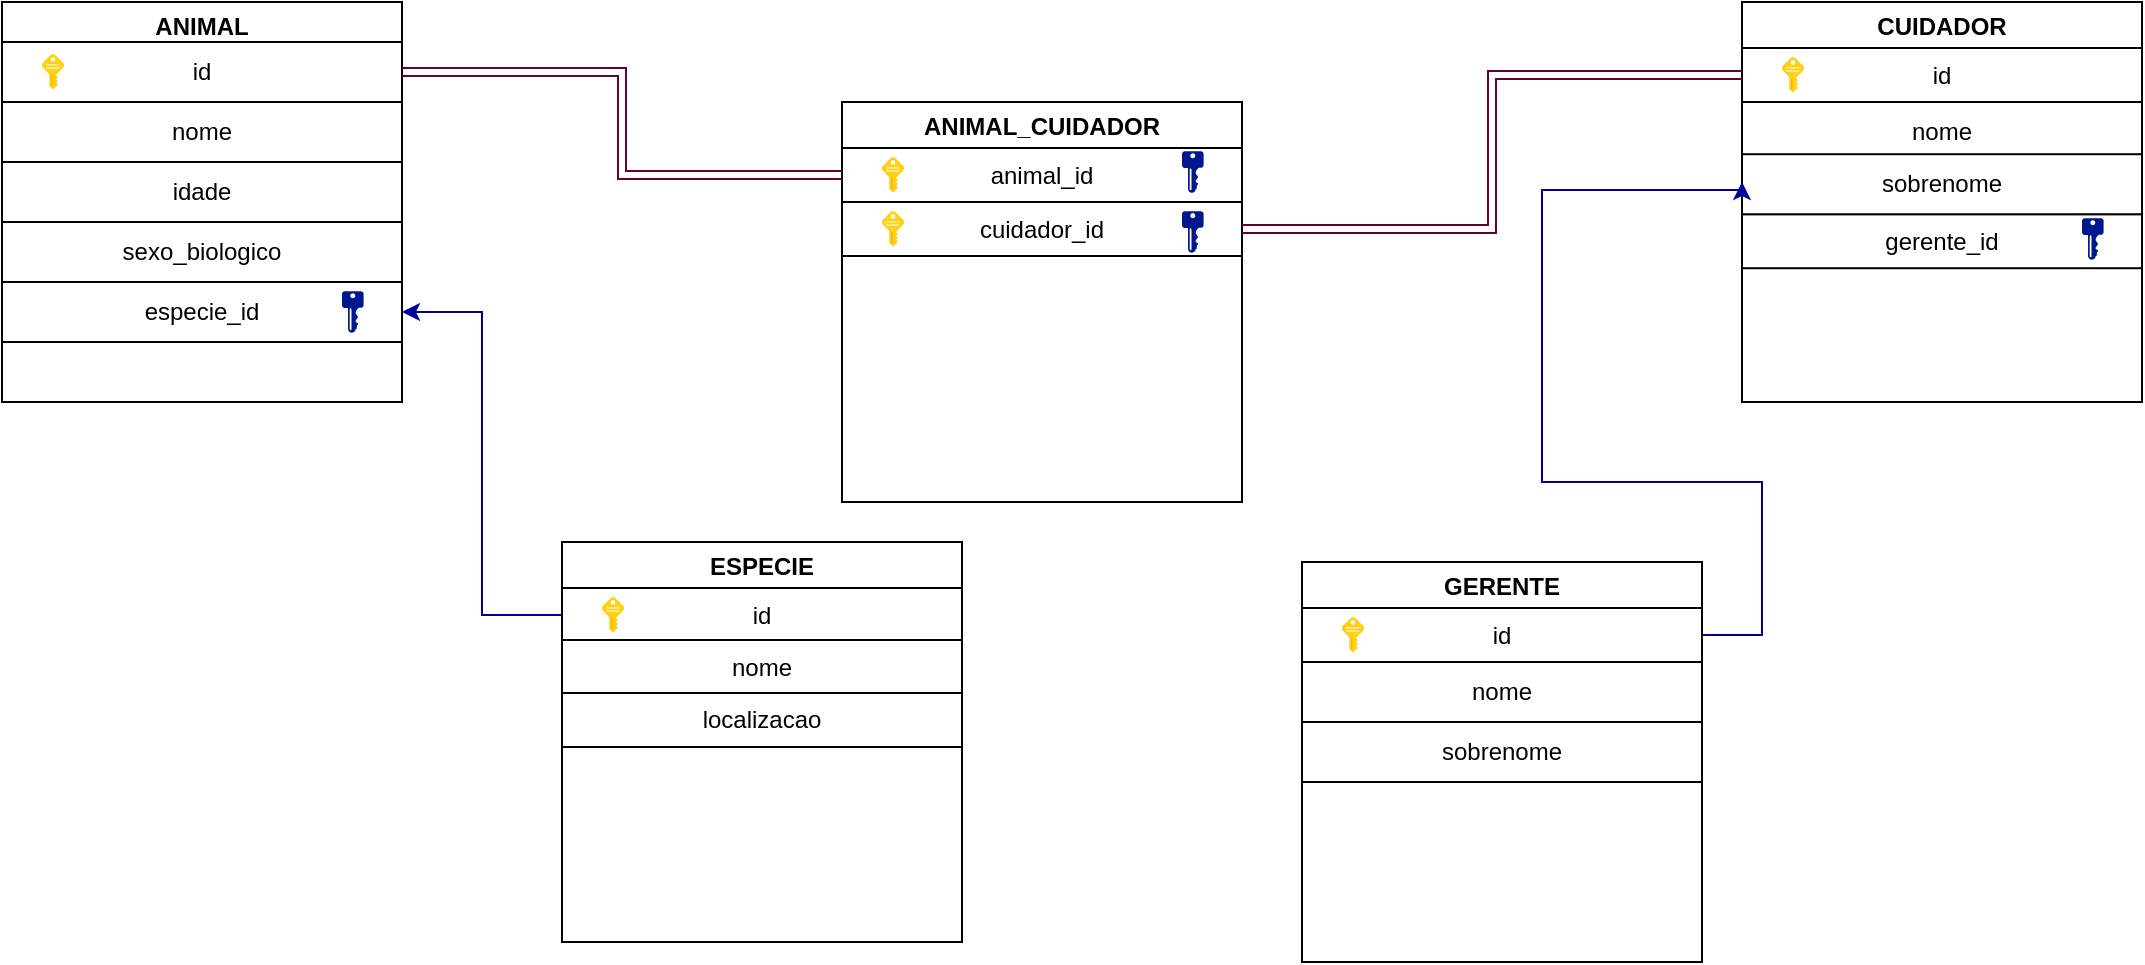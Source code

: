 <mxfile version="20.1.4" type="github">
  <diagram id="xqRSgT5QblgiyWdLd9_h" name="Página-1">
    <mxGraphModel dx="2127" dy="461" grid="1" gridSize="10" guides="1" tooltips="1" connect="1" arrows="1" fold="1" page="1" pageScale="1" pageWidth="827" pageHeight="1169" math="0" shadow="0">
      <root>
        <mxCell id="0" />
        <mxCell id="1" parent="0" />
        <mxCell id="T0Opw6EWIulEm3wfmYtk-1" value="ANIMAL" style="swimlane;" vertex="1" parent="1">
          <mxGeometry x="-120" y="10" width="200" height="200" as="geometry" />
        </mxCell>
        <mxCell id="T0Opw6EWIulEm3wfmYtk-3" value="id" style="rounded=0;whiteSpace=wrap;html=1;" vertex="1" parent="T0Opw6EWIulEm3wfmYtk-1">
          <mxGeometry y="20" width="200" height="30" as="geometry" />
        </mxCell>
        <mxCell id="T0Opw6EWIulEm3wfmYtk-4" value="nome" style="rounded=0;whiteSpace=wrap;html=1;" vertex="1" parent="T0Opw6EWIulEm3wfmYtk-1">
          <mxGeometry y="50" width="200" height="30" as="geometry" />
        </mxCell>
        <mxCell id="T0Opw6EWIulEm3wfmYtk-7" value="idade" style="rounded=0;whiteSpace=wrap;html=1;" vertex="1" parent="T0Opw6EWIulEm3wfmYtk-1">
          <mxGeometry y="80" width="200" height="30" as="geometry" />
        </mxCell>
        <mxCell id="T0Opw6EWIulEm3wfmYtk-6" value="sexo_biologico" style="rounded=0;whiteSpace=wrap;html=1;" vertex="1" parent="T0Opw6EWIulEm3wfmYtk-1">
          <mxGeometry y="110" width="200" height="30" as="geometry" />
        </mxCell>
        <mxCell id="T0Opw6EWIulEm3wfmYtk-5" value="especie_id" style="rounded=0;whiteSpace=wrap;html=1;" vertex="1" parent="T0Opw6EWIulEm3wfmYtk-1">
          <mxGeometry y="140" width="200" height="30" as="geometry" />
        </mxCell>
        <mxCell id="T0Opw6EWIulEm3wfmYtk-14" value="" style="sketch=0;aspect=fixed;html=1;points=[];align=center;image;fontSize=12;image=img/lib/mscae/Key.svg;" vertex="1" parent="T0Opw6EWIulEm3wfmYtk-1">
          <mxGeometry x="20" y="26.13" width="11" height="17.74" as="geometry" />
        </mxCell>
        <mxCell id="T0Opw6EWIulEm3wfmYtk-37" value="" style="sketch=0;aspect=fixed;pointerEvents=1;shadow=0;dashed=0;html=1;strokeColor=none;labelPosition=center;verticalLabelPosition=bottom;verticalAlign=top;align=center;fillColor=#00188D;shape=mxgraph.mscae.enterprise.key_permissions" vertex="1" parent="T0Opw6EWIulEm3wfmYtk-1">
          <mxGeometry x="170" y="144.61" width="10.8" height="20.77" as="geometry" />
        </mxCell>
        <mxCell id="T0Opw6EWIulEm3wfmYtk-2" value="CUIDADOR" style="swimlane;" vertex="1" parent="1">
          <mxGeometry x="750" y="10" width="200" height="200" as="geometry" />
        </mxCell>
        <mxCell id="T0Opw6EWIulEm3wfmYtk-12" value="id" style="rounded=0;whiteSpace=wrap;html=1;" vertex="1" parent="T0Opw6EWIulEm3wfmYtk-2">
          <mxGeometry y="23" width="200" height="27" as="geometry" />
        </mxCell>
        <mxCell id="T0Opw6EWIulEm3wfmYtk-19" value="" style="sketch=0;aspect=fixed;html=1;points=[];align=center;image;fontSize=12;image=img/lib/mscae/Key.svg;" vertex="1" parent="T0Opw6EWIulEm3wfmYtk-2">
          <mxGeometry x="20" y="27.63" width="11" height="17.74" as="geometry" />
        </mxCell>
        <mxCell id="T0Opw6EWIulEm3wfmYtk-29" value="nome" style="rounded=0;whiteSpace=wrap;html=1;" vertex="1" parent="T0Opw6EWIulEm3wfmYtk-2">
          <mxGeometry y="50" width="200" height="30" as="geometry" />
        </mxCell>
        <mxCell id="T0Opw6EWIulEm3wfmYtk-34" value="gerente_id" style="rounded=0;whiteSpace=wrap;html=1;" vertex="1" parent="T0Opw6EWIulEm3wfmYtk-2">
          <mxGeometry y="106.11" width="200" height="27" as="geometry" />
        </mxCell>
        <mxCell id="T0Opw6EWIulEm3wfmYtk-36" value="" style="sketch=0;aspect=fixed;pointerEvents=1;shadow=0;dashed=0;html=1;strokeColor=none;labelPosition=center;verticalLabelPosition=bottom;verticalAlign=top;align=center;fillColor=#00188D;shape=mxgraph.mscae.enterprise.key_permissions" vertex="1" parent="T0Opw6EWIulEm3wfmYtk-2">
          <mxGeometry x="170" y="108.11" width="10.8" height="20.77" as="geometry" />
        </mxCell>
        <mxCell id="T0Opw6EWIulEm3wfmYtk-39" value="sobrenome" style="rounded=0;whiteSpace=wrap;html=1;" vertex="1" parent="T0Opw6EWIulEm3wfmYtk-2">
          <mxGeometry y="76.11" width="200" height="30" as="geometry" />
        </mxCell>
        <mxCell id="T0Opw6EWIulEm3wfmYtk-8" value="ESPECIE" style="swimlane;" vertex="1" parent="1">
          <mxGeometry x="160" y="280" width="200" height="200" as="geometry" />
        </mxCell>
        <mxCell id="T0Opw6EWIulEm3wfmYtk-9" value="id" style="rounded=0;whiteSpace=wrap;html=1;" vertex="1" parent="T0Opw6EWIulEm3wfmYtk-8">
          <mxGeometry y="23" width="200" height="27" as="geometry" />
        </mxCell>
        <mxCell id="T0Opw6EWIulEm3wfmYtk-10" value="nome" style="rounded=0;whiteSpace=wrap;html=1;" vertex="1" parent="T0Opw6EWIulEm3wfmYtk-8">
          <mxGeometry y="49" width="200" height="27" as="geometry" />
        </mxCell>
        <mxCell id="T0Opw6EWIulEm3wfmYtk-11" value="localizacao" style="rounded=0;whiteSpace=wrap;html=1;" vertex="1" parent="T0Opw6EWIulEm3wfmYtk-8">
          <mxGeometry y="75.5" width="200" height="27" as="geometry" />
        </mxCell>
        <mxCell id="T0Opw6EWIulEm3wfmYtk-18" value="" style="sketch=0;aspect=fixed;html=1;points=[];align=center;image;fontSize=12;image=img/lib/mscae/Key.svg;" vertex="1" parent="T0Opw6EWIulEm3wfmYtk-8">
          <mxGeometry x="20" y="27.63" width="11" height="17.74" as="geometry" />
        </mxCell>
        <mxCell id="T0Opw6EWIulEm3wfmYtk-13" style="edgeStyle=orthogonalEdgeStyle;rounded=0;orthogonalLoop=1;jettySize=auto;html=1;exitX=0;exitY=0.5;exitDx=0;exitDy=0;entryX=1;entryY=0.5;entryDx=0;entryDy=0;strokeColor=#000099;" edge="1" parent="1" source="T0Opw6EWIulEm3wfmYtk-9" target="T0Opw6EWIulEm3wfmYtk-5">
          <mxGeometry relative="1" as="geometry" />
        </mxCell>
        <mxCell id="T0Opw6EWIulEm3wfmYtk-20" value="ANIMAL_CUIDADOR" style="swimlane;" vertex="1" parent="1">
          <mxGeometry x="300" y="60" width="200" height="200" as="geometry" />
        </mxCell>
        <mxCell id="T0Opw6EWIulEm3wfmYtk-21" value="animal_id" style="rounded=0;whiteSpace=wrap;html=1;" vertex="1" parent="T0Opw6EWIulEm3wfmYtk-20">
          <mxGeometry y="23" width="200" height="27" as="geometry" />
        </mxCell>
        <mxCell id="T0Opw6EWIulEm3wfmYtk-22" value="" style="sketch=0;aspect=fixed;html=1;points=[];align=center;image;fontSize=12;image=img/lib/mscae/Key.svg;" vertex="1" parent="T0Opw6EWIulEm3wfmYtk-20">
          <mxGeometry x="20" y="27.63" width="11" height="17.74" as="geometry" />
        </mxCell>
        <mxCell id="T0Opw6EWIulEm3wfmYtk-23" value="cuidador_id" style="rounded=0;whiteSpace=wrap;html=1;" vertex="1" parent="T0Opw6EWIulEm3wfmYtk-20">
          <mxGeometry y="50" width="200" height="27" as="geometry" />
        </mxCell>
        <mxCell id="T0Opw6EWIulEm3wfmYtk-17" value="" style="sketch=0;aspect=fixed;html=1;points=[];align=center;image;fontSize=12;image=img/lib/mscae/Key.svg;" vertex="1" parent="T0Opw6EWIulEm3wfmYtk-20">
          <mxGeometry x="20" y="54.63" width="11" height="17.74" as="geometry" />
        </mxCell>
        <mxCell id="T0Opw6EWIulEm3wfmYtk-25" value="" style="sketch=0;aspect=fixed;pointerEvents=1;shadow=0;dashed=0;html=1;strokeColor=none;labelPosition=center;verticalLabelPosition=bottom;verticalAlign=top;align=center;fillColor=#00188D;shape=mxgraph.mscae.enterprise.key_permissions" vertex="1" parent="T0Opw6EWIulEm3wfmYtk-20">
          <mxGeometry x="170" y="24.63" width="10.8" height="20.77" as="geometry" />
        </mxCell>
        <mxCell id="T0Opw6EWIulEm3wfmYtk-26" value="" style="sketch=0;aspect=fixed;pointerEvents=1;shadow=0;dashed=0;html=1;strokeColor=none;labelPosition=center;verticalLabelPosition=bottom;verticalAlign=top;align=center;fillColor=#00188D;shape=mxgraph.mscae.enterprise.key_permissions" vertex="1" parent="T0Opw6EWIulEm3wfmYtk-20">
          <mxGeometry x="170" y="54.6" width="10.8" height="20.77" as="geometry" />
        </mxCell>
        <mxCell id="T0Opw6EWIulEm3wfmYtk-27" style="edgeStyle=orthogonalEdgeStyle;rounded=0;orthogonalLoop=1;jettySize=auto;html=1;exitX=1;exitY=0.5;exitDx=0;exitDy=0;entryX=0;entryY=0.5;entryDx=0;entryDy=0;strokeColor=#660033;shape=link;" edge="1" parent="1" source="T0Opw6EWIulEm3wfmYtk-23" target="T0Opw6EWIulEm3wfmYtk-12">
          <mxGeometry relative="1" as="geometry" />
        </mxCell>
        <mxCell id="T0Opw6EWIulEm3wfmYtk-28" style="edgeStyle=orthogonalEdgeStyle;shape=link;rounded=0;orthogonalLoop=1;jettySize=auto;html=1;exitX=1;exitY=0.5;exitDx=0;exitDy=0;entryX=0;entryY=0.5;entryDx=0;entryDy=0;strokeColor=#660033;" edge="1" parent="1" source="T0Opw6EWIulEm3wfmYtk-3" target="T0Opw6EWIulEm3wfmYtk-21">
          <mxGeometry relative="1" as="geometry" />
        </mxCell>
        <mxCell id="T0Opw6EWIulEm3wfmYtk-30" value="GERENTE" style="swimlane;" vertex="1" parent="1">
          <mxGeometry x="530" y="290" width="200" height="200" as="geometry" />
        </mxCell>
        <mxCell id="T0Opw6EWIulEm3wfmYtk-31" value="id" style="rounded=0;whiteSpace=wrap;html=1;" vertex="1" parent="T0Opw6EWIulEm3wfmYtk-30">
          <mxGeometry y="23" width="200" height="27" as="geometry" />
        </mxCell>
        <mxCell id="T0Opw6EWIulEm3wfmYtk-32" value="" style="sketch=0;aspect=fixed;html=1;points=[];align=center;image;fontSize=12;image=img/lib/mscae/Key.svg;" vertex="1" parent="T0Opw6EWIulEm3wfmYtk-30">
          <mxGeometry x="20" y="27.63" width="11" height="17.74" as="geometry" />
        </mxCell>
        <mxCell id="T0Opw6EWIulEm3wfmYtk-33" value="nome" style="rounded=0;whiteSpace=wrap;html=1;" vertex="1" parent="T0Opw6EWIulEm3wfmYtk-30">
          <mxGeometry y="50" width="200" height="30" as="geometry" />
        </mxCell>
        <mxCell id="T0Opw6EWIulEm3wfmYtk-38" value="sobrenome" style="rounded=0;whiteSpace=wrap;html=1;" vertex="1" parent="T0Opw6EWIulEm3wfmYtk-30">
          <mxGeometry y="80" width="200" height="30" as="geometry" />
        </mxCell>
        <mxCell id="T0Opw6EWIulEm3wfmYtk-35" style="edgeStyle=orthogonalEdgeStyle;rounded=0;orthogonalLoop=1;jettySize=auto;html=1;exitX=1;exitY=0.5;exitDx=0;exitDy=0;strokeColor=#000099;" edge="1" parent="1" source="T0Opw6EWIulEm3wfmYtk-31">
          <mxGeometry relative="1" as="geometry">
            <mxPoint x="750" y="100" as="targetPoint" />
            <Array as="points">
              <mxPoint x="760" y="327" />
              <mxPoint x="760" y="250" />
              <mxPoint x="650" y="250" />
              <mxPoint x="650" y="104" />
            </Array>
          </mxGeometry>
        </mxCell>
      </root>
    </mxGraphModel>
  </diagram>
</mxfile>
